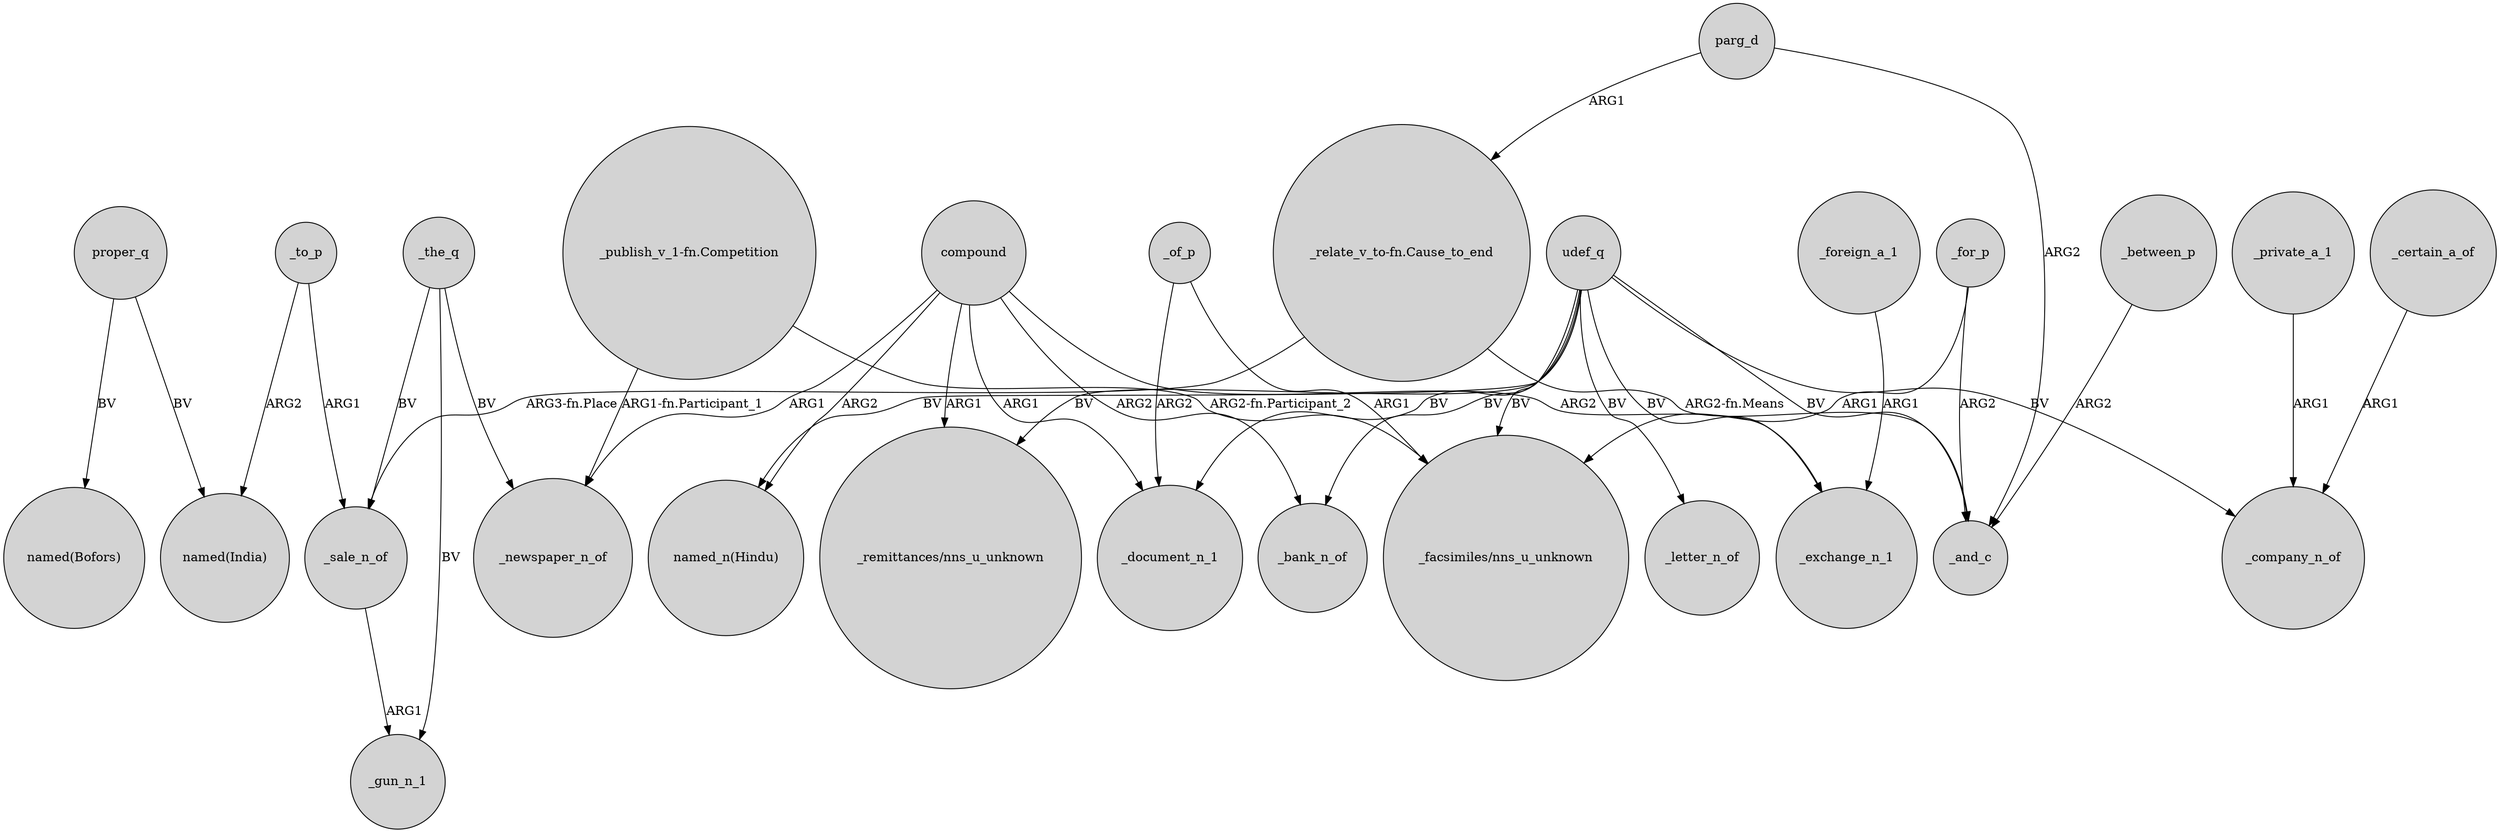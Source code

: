 digraph {
	node [shape=circle style=filled]
	_to_p -> "named(India)" [label=ARG2]
	"_publish_v_1-fn.Competition" -> _newspaper_n_of [label="ARG1-fn.Participant_1"]
	proper_q -> "named(India)" [label=BV]
	udef_q -> _exchange_n_1 [label=BV]
	proper_q -> "named(Bofors)" [label=BV]
	udef_q -> _bank_n_of [label=BV]
	_private_a_1 -> _company_n_of [label=ARG1]
	compound -> _document_n_1 [label=ARG1]
	udef_q -> _and_c [label=BV]
	_to_p -> _sale_n_of [label=ARG1]
	"_relate_v_to-fn.Cause_to_end" -> _sale_n_of [label="ARG3-fn.Place"]
	udef_q -> "_facsimiles/nns_u_unknown" [label=BV]
	udef_q -> _document_n_1 [label=BV]
	_for_p -> "_facsimiles/nns_u_unknown" [label=ARG1]
	compound -> _exchange_n_1 [label=ARG2]
	_of_p -> "_facsimiles/nns_u_unknown" [label=ARG1]
	parg_d -> "_relate_v_to-fn.Cause_to_end" [label=ARG1]
	_foreign_a_1 -> _exchange_n_1 [label=ARG1]
	udef_q -> _letter_n_of [label=BV]
	"_relate_v_to-fn.Cause_to_end" -> _and_c [label="ARG2-fn.Means"]
	udef_q -> "_remittances/nns_u_unknown" [label=BV]
	udef_q -> _company_n_of [label=BV]
	_of_p -> _document_n_1 [label=ARG2]
	_sale_n_of -> _gun_n_1 [label=ARG1]
	_the_q -> _newspaper_n_of [label=BV]
	parg_d -> _and_c [label=ARG2]
	compound -> _newspaper_n_of [label=ARG1]
	"_publish_v_1-fn.Competition" -> "_facsimiles/nns_u_unknown" [label="ARG2-fn.Participant_2"]
	compound -> "_remittances/nns_u_unknown" [label=ARG1]
	udef_q -> "named_n(Hindu)" [label=BV]
	_the_q -> _sale_n_of [label=BV]
	_certain_a_of -> _company_n_of [label=ARG1]
	compound -> _bank_n_of [label=ARG2]
	_the_q -> _gun_n_1 [label=BV]
	_between_p -> _and_c [label=ARG2]
	compound -> "named_n(Hindu)" [label=ARG2]
	_for_p -> _and_c [label=ARG2]
}
